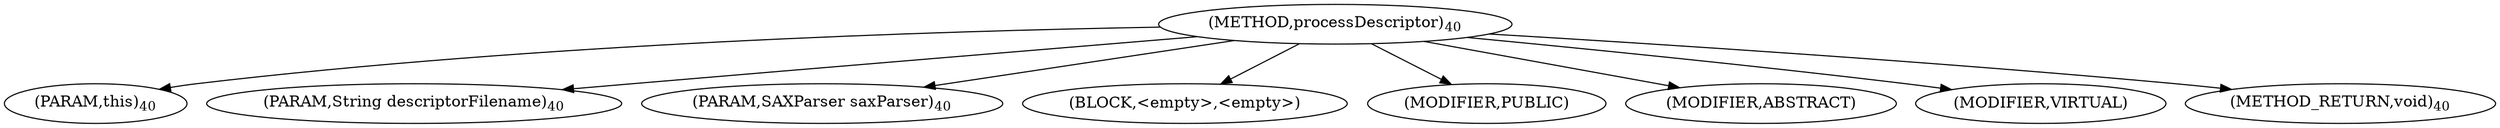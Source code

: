 digraph "processDescriptor" {  
"9" [label = <(METHOD,processDescriptor)<SUB>40</SUB>> ]
"10" [label = <(PARAM,this)<SUB>40</SUB>> ]
"11" [label = <(PARAM,String descriptorFilename)<SUB>40</SUB>> ]
"12" [label = <(PARAM,SAXParser saxParser)<SUB>40</SUB>> ]
"13" [label = <(BLOCK,&lt;empty&gt;,&lt;empty&gt;)> ]
"14" [label = <(MODIFIER,PUBLIC)> ]
"15" [label = <(MODIFIER,ABSTRACT)> ]
"16" [label = <(MODIFIER,VIRTUAL)> ]
"17" [label = <(METHOD_RETURN,void)<SUB>40</SUB>> ]
  "9" -> "10" 
  "9" -> "11" 
  "9" -> "12" 
  "9" -> "13" 
  "9" -> "14" 
  "9" -> "15" 
  "9" -> "16" 
  "9" -> "17" 
}
